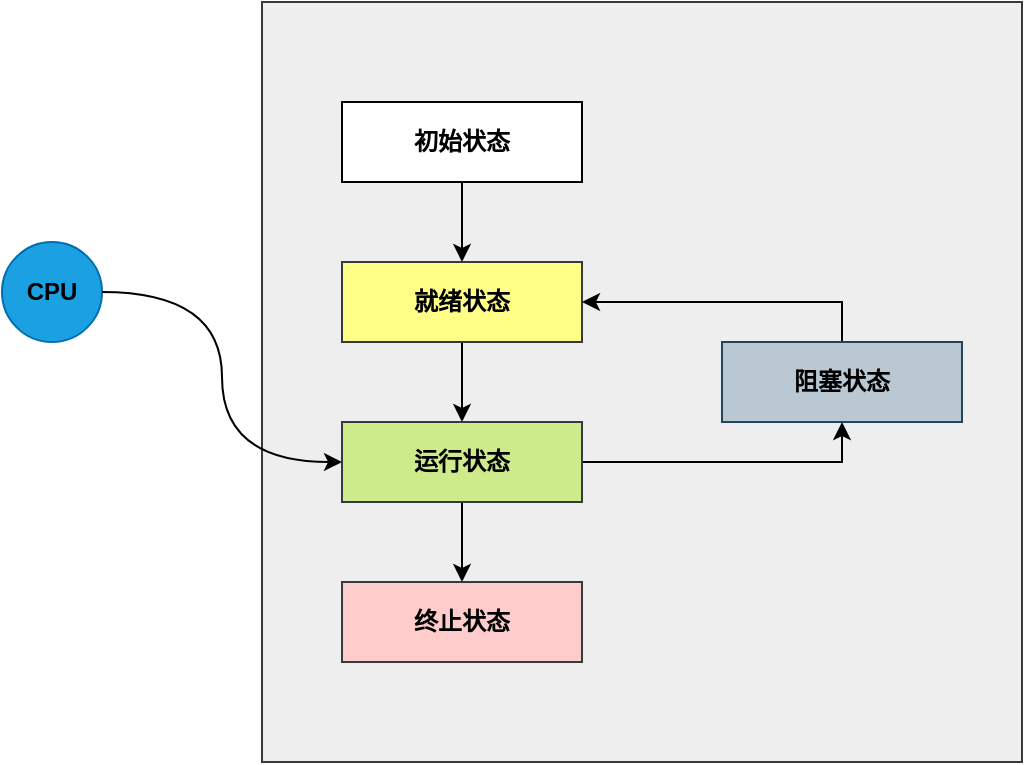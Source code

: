 <mxfile version="14.4.3" type="device"><diagram id="SwDGIGuMJ9D6fdw9jP3H" name="第 1 页"><mxGraphModel dx="1086" dy="806" grid="1" gridSize="10" guides="1" tooltips="1" connect="1" arrows="1" fold="1" page="1" pageScale="1" pageWidth="827" pageHeight="1169" math="0" shadow="0"><root><mxCell id="0"/><mxCell id="1" parent="0"/><mxCell id="jQIGKID6uikATeThgxln-1" value="CPU" style="ellipse;whiteSpace=wrap;html=1;aspect=fixed;fillColor=#1ba1e2;strokeColor=#006EAF;fontStyle=1" parent="1" vertex="1"><mxGeometry x="60" y="220" width="50" height="50" as="geometry"/></mxCell><mxCell id="jQIGKID6uikATeThgxln-2" value="" style="whiteSpace=wrap;html=1;aspect=fixed;fillColor=#eeeeee;strokeColor=#36393d;" parent="1" vertex="1"><mxGeometry x="190" y="100" width="380" height="380" as="geometry"/></mxCell><mxCell id="jQIGKID6uikATeThgxln-8" style="edgeStyle=orthogonalEdgeStyle;rounded=0;orthogonalLoop=1;jettySize=auto;html=1;" parent="1" source="jQIGKID6uikATeThgxln-3" target="jQIGKID6uikATeThgxln-4" edge="1"><mxGeometry relative="1" as="geometry"/></mxCell><mxCell id="jQIGKID6uikATeThgxln-3" value="初始状态" style="rounded=0;whiteSpace=wrap;html=1;fontStyle=1" parent="1" vertex="1"><mxGeometry x="230" y="150" width="120" height="40" as="geometry"/></mxCell><mxCell id="jQIGKID6uikATeThgxln-9" style="edgeStyle=orthogonalEdgeStyle;rounded=0;orthogonalLoop=1;jettySize=auto;html=1;" parent="1" source="jQIGKID6uikATeThgxln-4" target="jQIGKID6uikATeThgxln-5" edge="1"><mxGeometry relative="1" as="geometry"/></mxCell><mxCell id="jQIGKID6uikATeThgxln-4" value="就绪状态" style="rounded=0;whiteSpace=wrap;html=1;fillColor=#ffff88;strokeColor=#36393d;fontStyle=1" parent="1" vertex="1"><mxGeometry x="230" y="230" width="120" height="40" as="geometry"/></mxCell><mxCell id="jQIGKID6uikATeThgxln-10" style="edgeStyle=orthogonalEdgeStyle;rounded=0;orthogonalLoop=1;jettySize=auto;html=1;entryX=0.5;entryY=0;entryDx=0;entryDy=0;" parent="1" source="jQIGKID6uikATeThgxln-5" target="jQIGKID6uikATeThgxln-6" edge="1"><mxGeometry relative="1" as="geometry"/></mxCell><mxCell id="jQIGKID6uikATeThgxln-12" style="edgeStyle=orthogonalEdgeStyle;rounded=0;orthogonalLoop=1;jettySize=auto;html=1;entryX=0.5;entryY=1;entryDx=0;entryDy=0;" parent="1" source="jQIGKID6uikATeThgxln-5" target="jQIGKID6uikATeThgxln-7" edge="1"><mxGeometry relative="1" as="geometry"/></mxCell><mxCell id="jQIGKID6uikATeThgxln-5" value="运行状态" style="rounded=0;whiteSpace=wrap;html=1;fillColor=#cdeb8b;strokeColor=#36393d;fontStyle=1" parent="1" vertex="1"><mxGeometry x="230" y="310" width="120" height="40" as="geometry"/></mxCell><mxCell id="jQIGKID6uikATeThgxln-6" value="终止状态" style="rounded=0;whiteSpace=wrap;html=1;fillColor=#ffcccc;strokeColor=#36393d;fontStyle=1" parent="1" vertex="1"><mxGeometry x="230" y="390" width="120" height="40" as="geometry"/></mxCell><mxCell id="jQIGKID6uikATeThgxln-13" style="edgeStyle=orthogonalEdgeStyle;rounded=0;orthogonalLoop=1;jettySize=auto;html=1;exitX=0.5;exitY=0;exitDx=0;exitDy=0;" parent="1" source="jQIGKID6uikATeThgxln-7" target="jQIGKID6uikATeThgxln-4" edge="1"><mxGeometry relative="1" as="geometry"/></mxCell><mxCell id="jQIGKID6uikATeThgxln-7" value="阻塞状态" style="rounded=0;whiteSpace=wrap;html=1;fillColor=#bac8d3;strokeColor=#23445d;fontStyle=1" parent="1" vertex="1"><mxGeometry x="420" y="270" width="120" height="40" as="geometry"/></mxCell><mxCell id="jQIGKID6uikATeThgxln-14" style="edgeStyle=orthogonalEdgeStyle;orthogonalLoop=1;jettySize=auto;html=1;curved=1;entryX=0;entryY=0.5;entryDx=0;entryDy=0;" parent="1" source="jQIGKID6uikATeThgxln-1" target="jQIGKID6uikATeThgxln-5" edge="1"><mxGeometry relative="1" as="geometry"/></mxCell></root></mxGraphModel></diagram></mxfile>